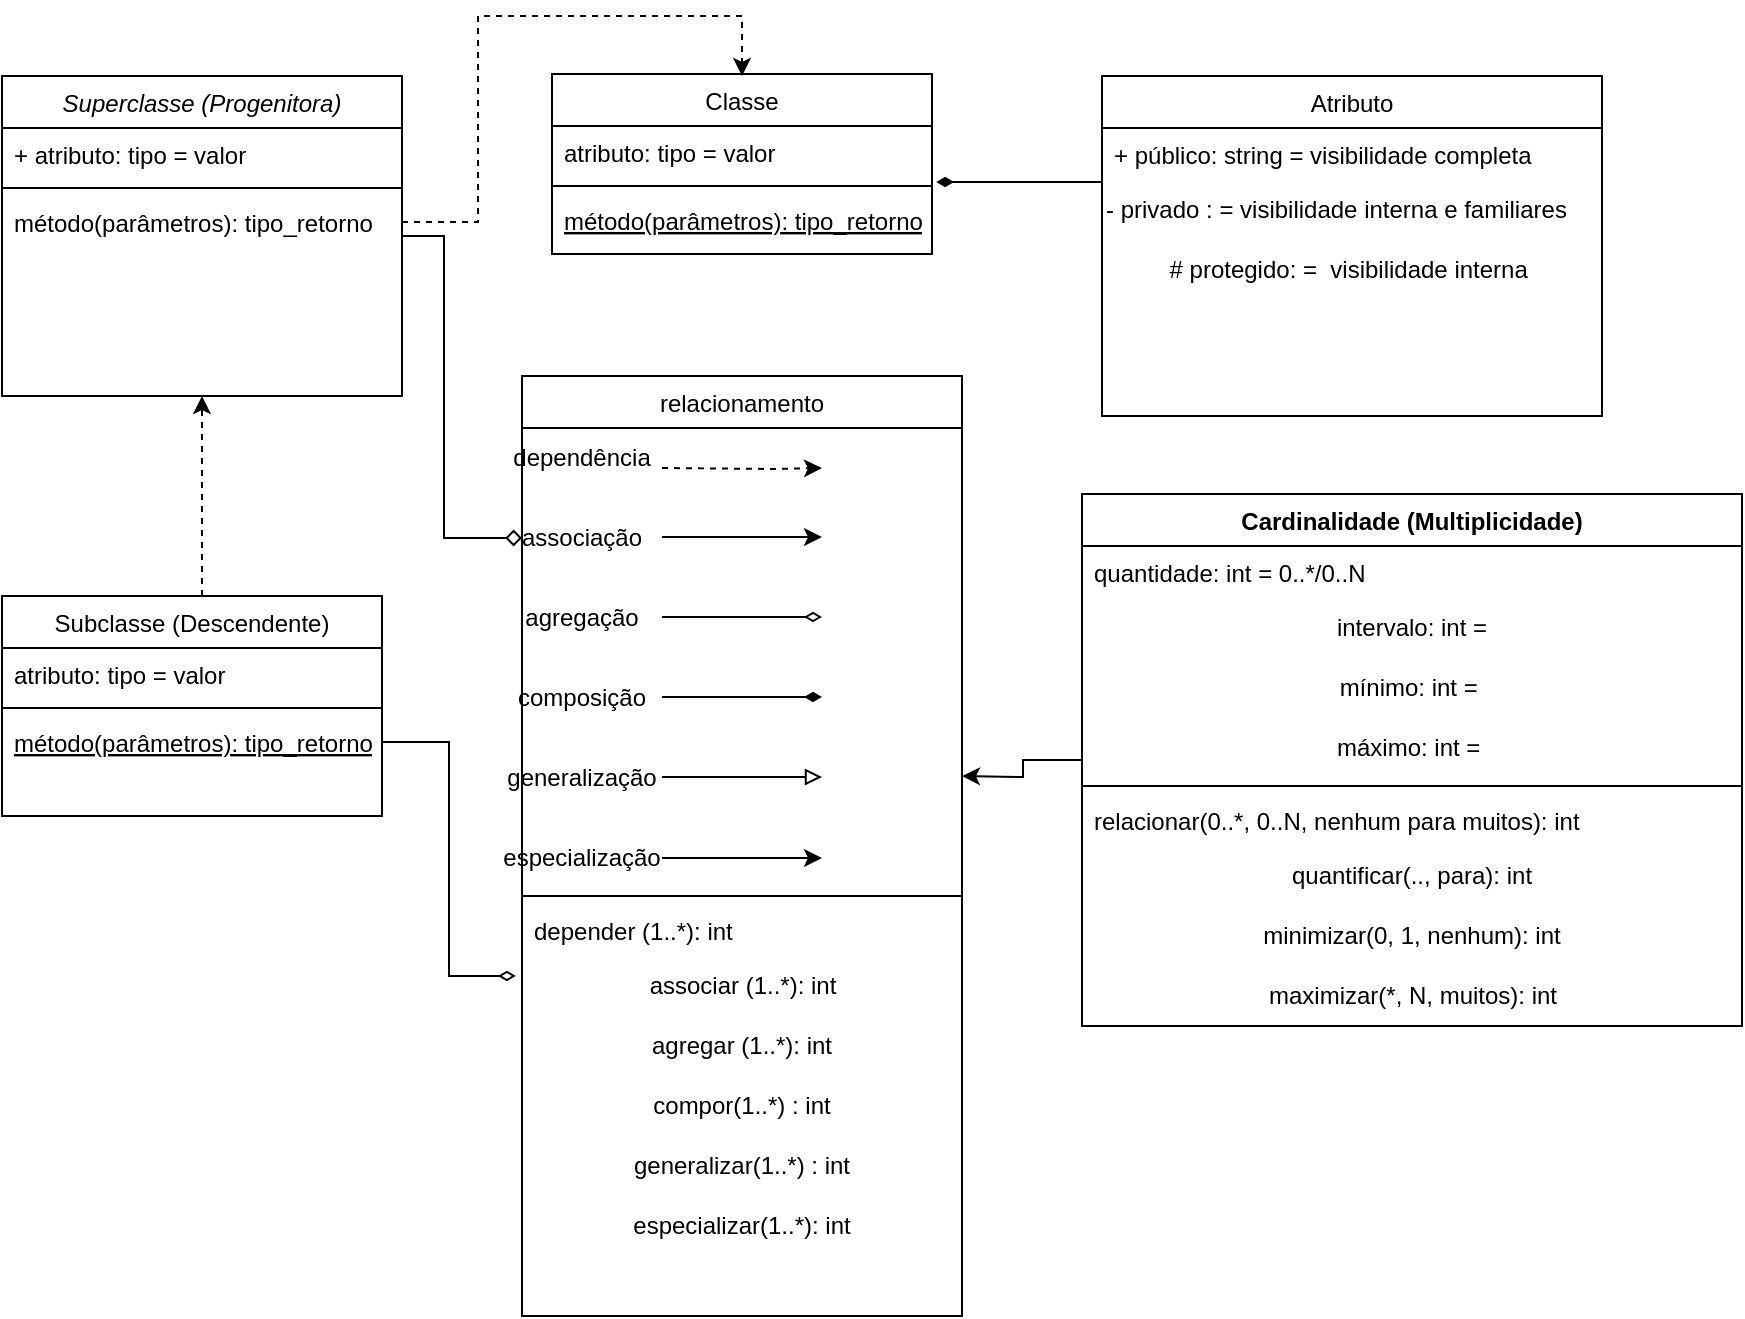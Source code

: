 <mxfile version="22.1.3" type="github">
  <diagram id="C5RBs43oDa-KdzZeNtuy" name="Page-1">
    <mxGraphModel dx="1707" dy="478" grid="1" gridSize="10" guides="1" tooltips="1" connect="1" arrows="1" fold="1" page="1" pageScale="1" pageWidth="827" pageHeight="1169" math="0" shadow="0">
      <root>
        <mxCell id="WIyWlLk6GJQsqaUBKTNV-0" />
        <mxCell id="WIyWlLk6GJQsqaUBKTNV-1" parent="WIyWlLk6GJQsqaUBKTNV-0" />
        <mxCell id="NN0wvvvz1VFKmsHYmHyR-25" value="" style="edgeStyle=orthogonalEdgeStyle;rounded=0;orthogonalLoop=1;jettySize=auto;html=1;entryX=0;entryY=0.5;entryDx=0;entryDy=0;endArrow=diamond;endFill=0;" edge="1" parent="WIyWlLk6GJQsqaUBKTNV-1" source="zkfFHV4jXpPFQw0GAbJ--0" target="NN0wvvvz1VFKmsHYmHyR-6">
          <mxGeometry relative="1" as="geometry">
            <mxPoint x="200" y="340" as="targetPoint" />
            <Array as="points">
              <mxPoint x="201" y="190" />
              <mxPoint x="201" y="341" />
            </Array>
          </mxGeometry>
        </mxCell>
        <mxCell id="zkfFHV4jXpPFQw0GAbJ--0" value="Superclasse (Progenitora)" style="swimlane;fontStyle=2;align=center;verticalAlign=top;childLayout=stackLayout;horizontal=1;startSize=26;horizontalStack=0;resizeParent=1;resizeLast=0;collapsible=1;marginBottom=0;rounded=0;shadow=0;strokeWidth=1;" parent="WIyWlLk6GJQsqaUBKTNV-1" vertex="1">
          <mxGeometry x="-20" y="110" width="200" height="160" as="geometry">
            <mxRectangle x="230" y="140" width="160" height="26" as="alternateBounds" />
          </mxGeometry>
        </mxCell>
        <mxCell id="zkfFHV4jXpPFQw0GAbJ--1" value="+ atributo: tipo = valor&#xa;&#xa;" style="text;align=left;verticalAlign=top;spacingLeft=4;spacingRight=4;overflow=hidden;rotatable=0;points=[[0,0.5],[1,0.5]];portConstraint=eastwest;" parent="zkfFHV4jXpPFQw0GAbJ--0" vertex="1">
          <mxGeometry y="26" width="200" height="26" as="geometry" />
        </mxCell>
        <mxCell id="zkfFHV4jXpPFQw0GAbJ--4" value="" style="line;html=1;strokeWidth=1;align=left;verticalAlign=middle;spacingTop=-1;spacingLeft=3;spacingRight=3;rotatable=0;labelPosition=right;points=[];portConstraint=eastwest;" parent="zkfFHV4jXpPFQw0GAbJ--0" vertex="1">
          <mxGeometry y="52" width="200" height="8" as="geometry" />
        </mxCell>
        <mxCell id="zkfFHV4jXpPFQw0GAbJ--5" value="método(parâmetros): tipo_retorno" style="text;align=left;verticalAlign=top;spacingLeft=4;spacingRight=4;overflow=hidden;rotatable=0;points=[[0,0.5],[1,0.5]];portConstraint=eastwest;" parent="zkfFHV4jXpPFQw0GAbJ--0" vertex="1">
          <mxGeometry y="60" width="200" height="26" as="geometry" />
        </mxCell>
        <mxCell id="zkfFHV4jXpPFQw0GAbJ--6" value="Subclasse (Descendente)" style="swimlane;fontStyle=0;align=center;verticalAlign=top;childLayout=stackLayout;horizontal=1;startSize=26;horizontalStack=0;resizeParent=1;resizeLast=0;collapsible=1;marginBottom=0;rounded=0;shadow=0;strokeWidth=1;" parent="WIyWlLk6GJQsqaUBKTNV-1" vertex="1">
          <mxGeometry x="-20" y="370" width="190" height="110" as="geometry">
            <mxRectangle x="-20" y="370" width="160" height="26" as="alternateBounds" />
          </mxGeometry>
        </mxCell>
        <mxCell id="zkfFHV4jXpPFQw0GAbJ--7" value="atributo: tipo = valor" style="text;align=left;verticalAlign=top;spacingLeft=4;spacingRight=4;overflow=hidden;rotatable=0;points=[[0,0.5],[1,0.5]];portConstraint=eastwest;" parent="zkfFHV4jXpPFQw0GAbJ--6" vertex="1">
          <mxGeometry y="26" width="190" height="26" as="geometry" />
        </mxCell>
        <mxCell id="zkfFHV4jXpPFQw0GAbJ--9" value="" style="line;html=1;strokeWidth=1;align=left;verticalAlign=middle;spacingTop=-1;spacingLeft=3;spacingRight=3;rotatable=0;labelPosition=right;points=[];portConstraint=eastwest;" parent="zkfFHV4jXpPFQw0GAbJ--6" vertex="1">
          <mxGeometry y="52" width="190" height="8" as="geometry" />
        </mxCell>
        <mxCell id="zkfFHV4jXpPFQw0GAbJ--10" value="método(parâmetros): tipo_retorno" style="text;align=left;verticalAlign=top;spacingLeft=4;spacingRight=4;overflow=hidden;rotatable=0;points=[[0,0.5],[1,0.5]];portConstraint=eastwest;fontStyle=4" parent="zkfFHV4jXpPFQw0GAbJ--6" vertex="1">
          <mxGeometry y="60" width="190" height="26" as="geometry" />
        </mxCell>
        <mxCell id="96-uau5MpeNuF_do8JP8-1" value="Classe" style="swimlane;fontStyle=0;align=center;verticalAlign=top;childLayout=stackLayout;horizontal=1;startSize=26;horizontalStack=0;resizeParent=1;resizeLast=0;collapsible=1;marginBottom=0;rounded=0;shadow=0;strokeWidth=1;" parent="WIyWlLk6GJQsqaUBKTNV-1" vertex="1">
          <mxGeometry x="255" y="109" width="190" height="90" as="geometry">
            <mxRectangle x="130" y="380" width="160" height="26" as="alternateBounds" />
          </mxGeometry>
        </mxCell>
        <mxCell id="96-uau5MpeNuF_do8JP8-2" value="atributo: tipo = valor" style="text;align=left;verticalAlign=top;spacingLeft=4;spacingRight=4;overflow=hidden;rotatable=0;points=[[0,0.5],[1,0.5]];portConstraint=eastwest;" parent="96-uau5MpeNuF_do8JP8-1" vertex="1">
          <mxGeometry y="26" width="190" height="26" as="geometry" />
        </mxCell>
        <mxCell id="96-uau5MpeNuF_do8JP8-3" value="" style="line;html=1;strokeWidth=1;align=left;verticalAlign=middle;spacingTop=-1;spacingLeft=3;spacingRight=3;rotatable=0;labelPosition=right;points=[];portConstraint=eastwest;" parent="96-uau5MpeNuF_do8JP8-1" vertex="1">
          <mxGeometry y="52" width="190" height="8" as="geometry" />
        </mxCell>
        <mxCell id="96-uau5MpeNuF_do8JP8-4" value="método(parâmetros): tipo_retorno" style="text;align=left;verticalAlign=top;spacingLeft=4;spacingRight=4;overflow=hidden;rotatable=0;points=[[0,0.5],[1,0.5]];portConstraint=eastwest;fontStyle=4" parent="96-uau5MpeNuF_do8JP8-1" vertex="1">
          <mxGeometry y="60" width="190" height="26" as="geometry" />
        </mxCell>
        <mxCell id="96-uau5MpeNuF_do8JP8-8" value="" style="edgeStyle=none;orthogonalLoop=1;jettySize=auto;html=1;rounded=0;entryX=0.5;entryY=1;entryDx=0;entryDy=0;dashed=1;" parent="WIyWlLk6GJQsqaUBKTNV-1" target="zkfFHV4jXpPFQw0GAbJ--0" edge="1">
          <mxGeometry width="80" relative="1" as="geometry">
            <mxPoint x="80" y="370" as="sourcePoint" />
            <mxPoint x="170" y="330" as="targetPoint" />
            <Array as="points">
              <mxPoint x="80" y="320" />
            </Array>
          </mxGeometry>
        </mxCell>
        <mxCell id="96-uau5MpeNuF_do8JP8-9" value="Atributo" style="swimlane;fontStyle=0;align=center;verticalAlign=top;childLayout=stackLayout;horizontal=1;startSize=26;horizontalStack=0;resizeParent=1;resizeLast=0;collapsible=1;marginBottom=0;rounded=0;shadow=0;strokeWidth=1;" parent="WIyWlLk6GJQsqaUBKTNV-1" vertex="1">
          <mxGeometry x="530" y="110" width="250" height="170" as="geometry">
            <mxRectangle x="130" y="380" width="160" height="26" as="alternateBounds" />
          </mxGeometry>
        </mxCell>
        <mxCell id="96-uau5MpeNuF_do8JP8-10" value="+ público: string = visibilidade completa " style="text;align=left;verticalAlign=top;spacingLeft=4;spacingRight=4;overflow=hidden;rotatable=0;points=[[0,0.5],[1,0.5]];portConstraint=eastwest;" parent="96-uau5MpeNuF_do8JP8-9" vertex="1">
          <mxGeometry y="26" width="250" height="26" as="geometry" />
        </mxCell>
        <mxCell id="96-uau5MpeNuF_do8JP8-13" value="- privado : = visibilidade interna e familiares" style="text;html=1;align=left;verticalAlign=middle;resizable=0;points=[];autosize=1;strokeColor=none;fillColor=none;" parent="96-uau5MpeNuF_do8JP8-9" vertex="1">
          <mxGeometry y="52" width="250" height="30" as="geometry" />
        </mxCell>
        <mxCell id="96-uau5MpeNuF_do8JP8-14" value="# protegido: =&amp;nbsp; visibilidade interna&amp;nbsp;" style="text;strokeColor=none;align=center;fillColor=none;html=1;verticalAlign=middle;whiteSpace=wrap;rounded=0;" parent="96-uau5MpeNuF_do8JP8-9" vertex="1">
          <mxGeometry y="82" width="250" height="30" as="geometry" />
        </mxCell>
        <mxCell id="96-uau5MpeNuF_do8JP8-16" value="relacionamento" style="swimlane;fontStyle=0;align=center;verticalAlign=top;childLayout=stackLayout;horizontal=1;startSize=26;horizontalStack=0;resizeParent=1;resizeLast=0;collapsible=1;marginBottom=0;rounded=0;shadow=0;strokeWidth=1;" parent="WIyWlLk6GJQsqaUBKTNV-1" vertex="1">
          <mxGeometry x="240" y="260" width="220" height="470" as="geometry">
            <mxRectangle x="130" y="380" width="160" height="26" as="alternateBounds" />
          </mxGeometry>
        </mxCell>
        <mxCell id="NN0wvvvz1VFKmsHYmHyR-19" value="" style="group" vertex="1" connectable="0" parent="96-uau5MpeNuF_do8JP8-16">
          <mxGeometry y="26" width="220" height="230" as="geometry" />
        </mxCell>
        <mxCell id="NN0wvvvz1VFKmsHYmHyR-16" value="" style="group;movable=1;resizable=1;rotatable=1;deletable=1;editable=1;locked=0;connectable=1;" vertex="1" connectable="0" parent="NN0wvvvz1VFKmsHYmHyR-19">
          <mxGeometry y="40" width="150" height="190" as="geometry" />
        </mxCell>
        <mxCell id="NN0wvvvz1VFKmsHYmHyR-6" value="associação" style="text;strokeColor=none;align=center;fillColor=none;html=1;verticalAlign=middle;whiteSpace=wrap;rounded=0;movable=1;resizable=1;rotatable=1;deletable=1;editable=1;locked=0;connectable=1;" vertex="1" parent="NN0wvvvz1VFKmsHYmHyR-16">
          <mxGeometry width="60" height="30" as="geometry" />
        </mxCell>
        <mxCell id="NN0wvvvz1VFKmsHYmHyR-7" value="" style="edgeStyle=none;orthogonalLoop=1;jettySize=auto;html=1;rounded=0;movable=1;resizable=1;rotatable=1;deletable=1;editable=1;locked=0;connectable=1;" edge="1" parent="NN0wvvvz1VFKmsHYmHyR-16">
          <mxGeometry width="80" relative="1" as="geometry">
            <mxPoint x="70" y="14.5" as="sourcePoint" />
            <mxPoint x="150" y="14.5" as="targetPoint" />
            <Array as="points" />
          </mxGeometry>
        </mxCell>
        <mxCell id="NN0wvvvz1VFKmsHYmHyR-8" value="agregação" style="text;strokeColor=none;align=center;fillColor=none;html=1;verticalAlign=middle;whiteSpace=wrap;rounded=0;movable=1;resizable=1;rotatable=1;deletable=1;editable=1;locked=0;connectable=1;" vertex="1" parent="NN0wvvvz1VFKmsHYmHyR-16">
          <mxGeometry y="40" width="60" height="30" as="geometry" />
        </mxCell>
        <mxCell id="NN0wvvvz1VFKmsHYmHyR-9" value="" style="edgeStyle=none;orthogonalLoop=1;jettySize=auto;html=1;rounded=0;endArrow=diamondThin;endFill=0;movable=1;resizable=1;rotatable=1;deletable=1;editable=1;locked=0;connectable=1;" edge="1" parent="NN0wvvvz1VFKmsHYmHyR-16">
          <mxGeometry width="80" relative="1" as="geometry">
            <mxPoint x="70" y="54.5" as="sourcePoint" />
            <mxPoint x="150" y="54.5" as="targetPoint" />
            <Array as="points" />
          </mxGeometry>
        </mxCell>
        <mxCell id="NN0wvvvz1VFKmsHYmHyR-10" value="composição" style="text;strokeColor=none;align=center;fillColor=none;html=1;verticalAlign=middle;whiteSpace=wrap;rounded=0;movable=1;resizable=1;rotatable=1;deletable=1;editable=1;locked=0;connectable=1;" vertex="1" parent="NN0wvvvz1VFKmsHYmHyR-16">
          <mxGeometry y="80" width="60" height="30" as="geometry" />
        </mxCell>
        <mxCell id="NN0wvvvz1VFKmsHYmHyR-11" value="" style="edgeStyle=none;orthogonalLoop=1;jettySize=auto;html=1;rounded=0;endArrow=diamondThin;endFill=1;movable=1;resizable=1;rotatable=1;deletable=1;editable=1;locked=0;connectable=1;" edge="1" parent="NN0wvvvz1VFKmsHYmHyR-16">
          <mxGeometry width="80" relative="1" as="geometry">
            <mxPoint x="70" y="94.5" as="sourcePoint" />
            <mxPoint x="150" y="94.5" as="targetPoint" />
            <Array as="points" />
          </mxGeometry>
        </mxCell>
        <mxCell id="NN0wvvvz1VFKmsHYmHyR-12" value="especialização" style="text;strokeColor=none;align=center;fillColor=none;html=1;verticalAlign=middle;whiteSpace=wrap;rounded=0;movable=1;resizable=1;rotatable=1;deletable=1;editable=1;locked=0;connectable=1;" vertex="1" parent="NN0wvvvz1VFKmsHYmHyR-16">
          <mxGeometry y="160" width="60" height="30" as="geometry" />
        </mxCell>
        <mxCell id="NN0wvvvz1VFKmsHYmHyR-13" value="generalização" style="text;strokeColor=none;align=center;fillColor=none;html=1;verticalAlign=middle;whiteSpace=wrap;rounded=0;movable=1;resizable=1;rotatable=1;deletable=1;editable=1;locked=0;connectable=1;" vertex="1" parent="NN0wvvvz1VFKmsHYmHyR-16">
          <mxGeometry y="120" width="60" height="30" as="geometry" />
        </mxCell>
        <mxCell id="NN0wvvvz1VFKmsHYmHyR-14" value="" style="edgeStyle=none;orthogonalLoop=1;jettySize=auto;html=1;rounded=0;endArrow=block;endFill=0;movable=1;resizable=1;rotatable=1;deletable=1;editable=1;locked=0;connectable=1;" edge="1" parent="NN0wvvvz1VFKmsHYmHyR-16">
          <mxGeometry width="80" relative="1" as="geometry">
            <mxPoint x="70" y="134.5" as="sourcePoint" />
            <mxPoint x="150" y="134.5" as="targetPoint" />
            <Array as="points" />
          </mxGeometry>
        </mxCell>
        <mxCell id="NN0wvvvz1VFKmsHYmHyR-15" value="" style="edgeStyle=none;orthogonalLoop=1;jettySize=auto;html=1;rounded=0;movable=1;resizable=1;rotatable=1;deletable=1;editable=1;locked=0;connectable=1;" edge="1" parent="NN0wvvvz1VFKmsHYmHyR-16">
          <mxGeometry width="80" relative="1" as="geometry">
            <mxPoint x="70" y="175" as="sourcePoint" />
            <mxPoint x="150" y="175" as="targetPoint" />
            <Array as="points" />
          </mxGeometry>
        </mxCell>
        <mxCell id="96-uau5MpeNuF_do8JP8-20" value="" style="edgeStyle=none;orthogonalLoop=1;jettySize=auto;html=1;rounded=0;dashed=1;" parent="NN0wvvvz1VFKmsHYmHyR-19" edge="1">
          <mxGeometry width="80" relative="1" as="geometry">
            <mxPoint x="70" y="20" as="sourcePoint" />
            <mxPoint x="150" y="20" as="targetPoint" />
            <Array as="points">
              <mxPoint x="126" y="20.5" />
            </Array>
          </mxGeometry>
        </mxCell>
        <mxCell id="NN0wvvvz1VFKmsHYmHyR-18" value="dependência" style="text;strokeColor=none;align=center;fillColor=none;html=1;verticalAlign=middle;whiteSpace=wrap;rounded=0;" vertex="1" parent="NN0wvvvz1VFKmsHYmHyR-19">
          <mxGeometry width="60" height="30" as="geometry" />
        </mxCell>
        <mxCell id="96-uau5MpeNuF_do8JP8-18" value="" style="line;html=1;strokeWidth=1;align=left;verticalAlign=middle;spacingTop=-1;spacingLeft=3;spacingRight=3;rotatable=0;labelPosition=right;points=[];portConstraint=eastwest;" parent="96-uau5MpeNuF_do8JP8-16" vertex="1">
          <mxGeometry y="256" width="220" height="8" as="geometry" />
        </mxCell>
        <mxCell id="96-uau5MpeNuF_do8JP8-19" value="depender (1..*): int " style="text;align=left;verticalAlign=top;spacingLeft=4;spacingRight=4;overflow=hidden;rotatable=0;points=[[0,0.5],[1,0.5]];portConstraint=eastwest;fontStyle=0" parent="96-uau5MpeNuF_do8JP8-16" vertex="1">
          <mxGeometry y="264" width="220" height="26" as="geometry" />
        </mxCell>
        <mxCell id="96-uau5MpeNuF_do8JP8-31" value="associar (1..*): int" style="text;html=1;align=center;verticalAlign=middle;resizable=0;points=[];autosize=1;strokeColor=none;fillColor=none;" parent="96-uau5MpeNuF_do8JP8-16" vertex="1">
          <mxGeometry y="290" width="220" height="30" as="geometry" />
        </mxCell>
        <mxCell id="96-uau5MpeNuF_do8JP8-33" value="agregar (1..*): int" style="text;strokeColor=none;align=center;fillColor=none;html=1;verticalAlign=middle;whiteSpace=wrap;rounded=0;" parent="96-uau5MpeNuF_do8JP8-16" vertex="1">
          <mxGeometry y="320" width="220" height="30" as="geometry" />
        </mxCell>
        <mxCell id="96-uau5MpeNuF_do8JP8-35" value="compor(1..*) : int" style="text;strokeColor=none;align=center;fillColor=none;html=1;verticalAlign=middle;whiteSpace=wrap;rounded=0;" parent="96-uau5MpeNuF_do8JP8-16" vertex="1">
          <mxGeometry y="350" width="220" height="30" as="geometry" />
        </mxCell>
        <mxCell id="96-uau5MpeNuF_do8JP8-36" value="generalizar(1..*) : int" style="text;strokeColor=none;align=center;fillColor=none;html=1;verticalAlign=middle;whiteSpace=wrap;rounded=0;" parent="96-uau5MpeNuF_do8JP8-16" vertex="1">
          <mxGeometry y="380" width="220" height="30" as="geometry" />
        </mxCell>
        <mxCell id="96-uau5MpeNuF_do8JP8-37" value="especializar(1..*): int" style="text;strokeColor=none;align=center;fillColor=none;html=1;verticalAlign=middle;whiteSpace=wrap;rounded=0;" parent="96-uau5MpeNuF_do8JP8-16" vertex="1">
          <mxGeometry y="410" width="220" height="30" as="geometry" />
        </mxCell>
        <mxCell id="NN0wvvvz1VFKmsHYmHyR-26" style="edgeStyle=orthogonalEdgeStyle;rounded=0;orthogonalLoop=1;jettySize=auto;html=1;" edge="1" parent="WIyWlLk6GJQsqaUBKTNV-1" source="96-uau5MpeNuF_do8JP8-38">
          <mxGeometry relative="1" as="geometry">
            <mxPoint x="460" y="460" as="targetPoint" />
          </mxGeometry>
        </mxCell>
        <mxCell id="96-uau5MpeNuF_do8JP8-38" value="Cardinalidade (Multiplicidade)" style="swimlane;fontStyle=1;align=center;verticalAlign=top;childLayout=stackLayout;horizontal=1;startSize=26;horizontalStack=0;resizeParent=1;resizeParentMax=0;resizeLast=0;collapsible=1;marginBottom=0;whiteSpace=wrap;html=1;" parent="WIyWlLk6GJQsqaUBKTNV-1" vertex="1">
          <mxGeometry x="520" y="319" width="330" height="266" as="geometry" />
        </mxCell>
        <mxCell id="96-uau5MpeNuF_do8JP8-39" value="quantidade: int = 0..*/0..N" style="text;strokeColor=none;fillColor=none;align=left;verticalAlign=top;spacingLeft=4;spacingRight=4;overflow=hidden;rotatable=0;points=[[0,0.5],[1,0.5]];portConstraint=eastwest;whiteSpace=wrap;html=1;" parent="96-uau5MpeNuF_do8JP8-38" vertex="1">
          <mxGeometry y="26" width="330" height="26" as="geometry" />
        </mxCell>
        <mxCell id="NN0wvvvz1VFKmsHYmHyR-2" value="intervalo: int =" style="text;strokeColor=none;align=center;fillColor=none;html=1;verticalAlign=middle;whiteSpace=wrap;rounded=0;" vertex="1" parent="96-uau5MpeNuF_do8JP8-38">
          <mxGeometry y="52" width="330" height="30" as="geometry" />
        </mxCell>
        <mxCell id="NN0wvvvz1VFKmsHYmHyR-0" value="mínimo: int =&amp;nbsp;" style="text;strokeColor=none;align=center;fillColor=none;html=1;verticalAlign=middle;whiteSpace=wrap;rounded=0;" vertex="1" parent="96-uau5MpeNuF_do8JP8-38">
          <mxGeometry y="82" width="330" height="30" as="geometry" />
        </mxCell>
        <mxCell id="NN0wvvvz1VFKmsHYmHyR-1" value="máximo: int =&amp;nbsp;" style="text;strokeColor=none;align=center;fillColor=none;html=1;verticalAlign=middle;whiteSpace=wrap;rounded=0;" vertex="1" parent="96-uau5MpeNuF_do8JP8-38">
          <mxGeometry y="112" width="330" height="30" as="geometry" />
        </mxCell>
        <mxCell id="96-uau5MpeNuF_do8JP8-40" value="" style="line;strokeWidth=1;fillColor=none;align=left;verticalAlign=middle;spacingTop=-1;spacingLeft=3;spacingRight=3;rotatable=0;labelPosition=right;points=[];portConstraint=eastwest;strokeColor=inherit;" parent="96-uau5MpeNuF_do8JP8-38" vertex="1">
          <mxGeometry y="142" width="330" height="8" as="geometry" />
        </mxCell>
        <mxCell id="96-uau5MpeNuF_do8JP8-41" value="relacionar(0..*, 0..N, nenhum para muitos): int" style="text;strokeColor=none;fillColor=none;align=left;verticalAlign=top;spacingLeft=4;spacingRight=4;overflow=hidden;rotatable=0;points=[[0,0.5],[1,0.5]];portConstraint=eastwest;whiteSpace=wrap;html=1;" parent="96-uau5MpeNuF_do8JP8-38" vertex="1">
          <mxGeometry y="150" width="330" height="26" as="geometry" />
        </mxCell>
        <mxCell id="NN0wvvvz1VFKmsHYmHyR-5" value="quantificar(.., para): int" style="text;strokeColor=none;align=center;fillColor=none;html=1;verticalAlign=middle;whiteSpace=wrap;rounded=0;" vertex="1" parent="96-uau5MpeNuF_do8JP8-38">
          <mxGeometry y="176" width="330" height="30" as="geometry" />
        </mxCell>
        <mxCell id="NN0wvvvz1VFKmsHYmHyR-3" value="minimizar(0, 1, nenhum): int" style="text;strokeColor=none;align=center;fillColor=none;html=1;verticalAlign=middle;whiteSpace=wrap;rounded=0;" vertex="1" parent="96-uau5MpeNuF_do8JP8-38">
          <mxGeometry y="206" width="330" height="30" as="geometry" />
        </mxCell>
        <mxCell id="NN0wvvvz1VFKmsHYmHyR-4" value="maximizar(*, N, muitos): int" style="text;html=1;align=center;verticalAlign=middle;resizable=0;points=[];autosize=1;strokeColor=none;fillColor=none;" vertex="1" parent="96-uau5MpeNuF_do8JP8-38">
          <mxGeometry y="236" width="330" height="30" as="geometry" />
        </mxCell>
        <mxCell id="NN0wvvvz1VFKmsHYmHyR-21" value="" style="edgeStyle=orthogonalEdgeStyle;rounded=0;orthogonalLoop=1;jettySize=auto;html=1;dashed=1;" edge="1" parent="WIyWlLk6GJQsqaUBKTNV-1" source="zkfFHV4jXpPFQw0GAbJ--5">
          <mxGeometry relative="1" as="geometry">
            <mxPoint x="350" y="110" as="targetPoint" />
            <Array as="points">
              <mxPoint x="218" y="183" />
              <mxPoint x="218" y="80" />
              <mxPoint x="350" y="80" />
            </Array>
          </mxGeometry>
        </mxCell>
        <mxCell id="NN0wvvvz1VFKmsHYmHyR-22" value="" style="edgeStyle=orthogonalEdgeStyle;rounded=0;orthogonalLoop=1;jettySize=auto;html=1;entryX=1.011;entryY=1.077;entryDx=0;entryDy=0;entryPerimeter=0;exitX=0;exitY=0;exitDx=0;exitDy=0;endArrow=diamondThin;endFill=1;" edge="1" parent="WIyWlLk6GJQsqaUBKTNV-1" source="96-uau5MpeNuF_do8JP8-14" target="96-uau5MpeNuF_do8JP8-2">
          <mxGeometry relative="1" as="geometry">
            <mxPoint x="572.03" y="191.5" as="sourcePoint" />
            <mxPoint x="480.0" y="159.998" as="targetPoint" />
          </mxGeometry>
        </mxCell>
        <mxCell id="NN0wvvvz1VFKmsHYmHyR-24" value="" style="edgeStyle=elbowEdgeStyle;rounded=0;orthogonalLoop=1;jettySize=auto;html=1;endArrow=diamondThin;endFill=0;exitX=1;exitY=0.5;exitDx=0;exitDy=0;entryX=-0.014;entryY=0.333;entryDx=0;entryDy=0;entryPerimeter=0;" edge="1" parent="WIyWlLk6GJQsqaUBKTNV-1" source="zkfFHV4jXpPFQw0GAbJ--10" target="96-uau5MpeNuF_do8JP8-31">
          <mxGeometry relative="1" as="geometry">
            <mxPoint x="180" y="443" as="sourcePoint" />
            <mxPoint x="200" y="560" as="targetPoint" />
          </mxGeometry>
        </mxCell>
      </root>
    </mxGraphModel>
  </diagram>
</mxfile>
